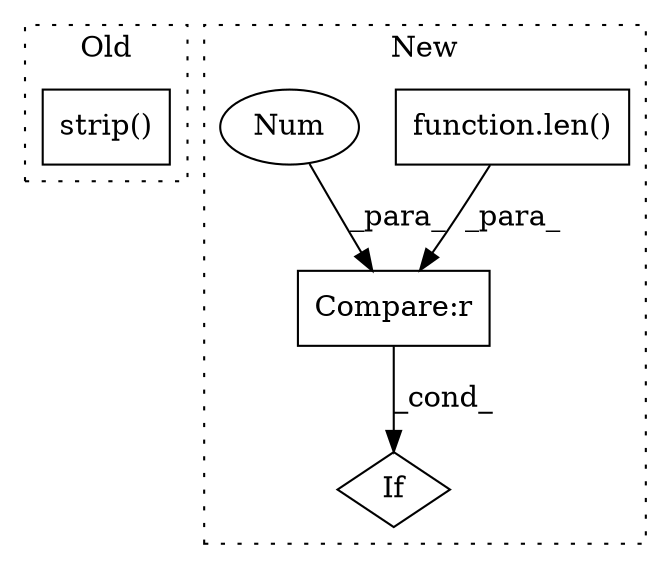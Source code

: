 digraph G {
subgraph cluster0 {
1 [label="strip()" a="75" s="691" l="11" shape="box"];
label = "Old";
style="dotted";
}
subgraph cluster1 {
2 [label="function.len()" a="75" s="682,695" l="4,1" shape="box"];
3 [label="If" a="96" s="679" l="3" shape="diamond"];
4 [label="Compare:r" a="40" s="682" l="19" shape="box"];
5 [label="Num" a="76" s="700" l="1" shape="ellipse"];
label = "New";
style="dotted";
}
2 -> 4 [label="_para_"];
4 -> 3 [label="_cond_"];
5 -> 4 [label="_para_"];
}